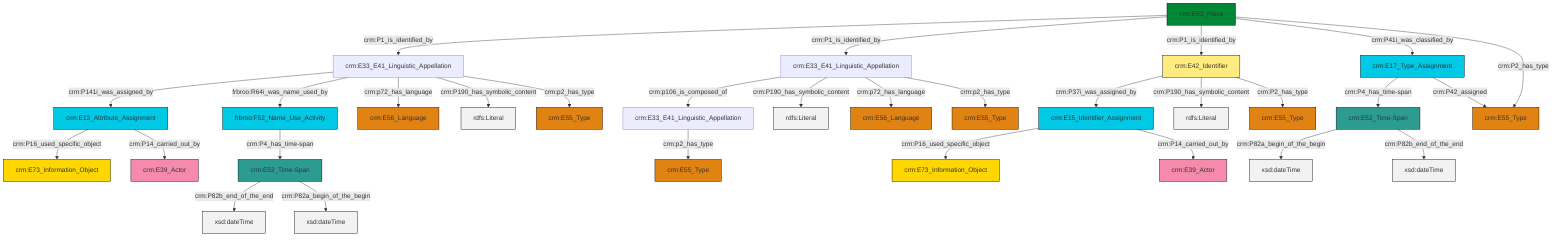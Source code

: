 graph TD
classDef Literal fill:#f2f2f2,stroke:#000000;
classDef CRM_Entity fill:#FFFFFF,stroke:#000000;
classDef Temporal_Entity fill:#00C9E6, stroke:#000000;
classDef Type fill:#E18312, stroke:#000000;
classDef Time-Span fill:#2C9C91, stroke:#000000;
classDef Appellation fill:#FFEB7F, stroke:#000000;
classDef Place fill:#008836, stroke:#000000;
classDef Persistent_Item fill:#B266B2, stroke:#000000;
classDef Conceptual_Object fill:#FFD700, stroke:#000000;
classDef Physical_Thing fill:#D2B48C, stroke:#000000;
classDef Actor fill:#f58aad, stroke:#000000;
classDef PC_Classes fill:#4ce600, stroke:#000000;
classDef Multi fill:#cccccc,stroke:#000000;

6["crm:E52_Time-Span"]:::Time-Span -->|crm:P82b_end_of_the_end| 7[xsd:dateTime]:::Literal
8["crm:E52_Time-Span"]:::Time-Span -->|crm:P82a_begin_of_the_begin| 9[xsd:dateTime]:::Literal
10["crm:E33_E41_Linguistic_Appellation"]:::Default -->|crm:p106_is_composed_of| 11["crm:E33_E41_Linguistic_Appellation"]:::Default
18["crm:E33_E41_Linguistic_Appellation"]:::Default -->|crm:P141i_was_assigned_by| 19["crm:E13_Attribute_Assignment"]:::Temporal_Entity
10["crm:E33_E41_Linguistic_Appellation"]:::Default -->|crm:P190_has_symbolic_content| 22[rdfs:Literal]:::Literal
23["crm:E17_Type_Assignment"]:::Temporal_Entity -->|crm:P4_has_time-span| 8["crm:E52_Time-Span"]:::Time-Span
11["crm:E33_E41_Linguistic_Appellation"]:::Default -->|crm:p2_has_type| 24["crm:E55_Type"]:::Type
19["crm:E13_Attribute_Assignment"]:::Temporal_Entity -->|crm:P16_used_specific_object| 14["crm:E73_Information_Object"]:::Conceptual_Object
28["crm:E42_Identifier"]:::Appellation -->|crm:P37i_was_assigned_by| 16["crm:E15_Identifier_Assignment"]:::Temporal_Entity
18["crm:E33_E41_Linguistic_Appellation"]:::Default -->|frbroo:R64i_was_name_used_by| 29["frbroo:F52_Name_Use_Activity"]:::Temporal_Entity
6["crm:E52_Time-Span"]:::Time-Span -->|crm:P82a_begin_of_the_begin| 30[xsd:dateTime]:::Literal
0["crm:E53_Place"]:::Place -->|crm:P1_is_identified_by| 18["crm:E33_E41_Linguistic_Appellation"]:::Default
18["crm:E33_E41_Linguistic_Appellation"]:::Default -->|crm:p72_has_language| 4["crm:E56_Language"]:::Type
0["crm:E53_Place"]:::Place -->|crm:P1_is_identified_by| 10["crm:E33_E41_Linguistic_Appellation"]:::Default
29["frbroo:F52_Name_Use_Activity"]:::Temporal_Entity -->|crm:P4_has_time-span| 6["crm:E52_Time-Span"]:::Time-Span
18["crm:E33_E41_Linguistic_Appellation"]:::Default -->|crm:P190_has_symbolic_content| 31[rdfs:Literal]:::Literal
28["crm:E42_Identifier"]:::Appellation -->|crm:P190_has_symbolic_content| 34[rdfs:Literal]:::Literal
28["crm:E42_Identifier"]:::Appellation -->|crm:P2_has_type| 32["crm:E55_Type"]:::Type
0["crm:E53_Place"]:::Place -->|crm:P1_is_identified_by| 28["crm:E42_Identifier"]:::Appellation
16["crm:E15_Identifier_Assignment"]:::Temporal_Entity -->|crm:P16_used_specific_object| 20["crm:E73_Information_Object"]:::Conceptual_Object
0["crm:E53_Place"]:::Place -->|crm:P41i_was_classified_by| 23["crm:E17_Type_Assignment"]:::Temporal_Entity
10["crm:E33_E41_Linguistic_Appellation"]:::Default -->|crm:p72_has_language| 38["crm:E56_Language"]:::Type
8["crm:E52_Time-Span"]:::Time-Span -->|crm:P82b_end_of_the_end| 45[xsd:dateTime]:::Literal
23["crm:E17_Type_Assignment"]:::Temporal_Entity -->|crm:P42_assigned| 43["crm:E55_Type"]:::Type
18["crm:E33_E41_Linguistic_Appellation"]:::Default -->|crm:p2_has_type| 46["crm:E55_Type"]:::Type
10["crm:E33_E41_Linguistic_Appellation"]:::Default -->|crm:p2_has_type| 12["crm:E55_Type"]:::Type
0["crm:E53_Place"]:::Place -->|crm:P2_has_type| 43["crm:E55_Type"]:::Type
19["crm:E13_Attribute_Assignment"]:::Temporal_Entity -->|crm:P14_carried_out_by| 48["crm:E39_Actor"]:::Actor
16["crm:E15_Identifier_Assignment"]:::Temporal_Entity -->|crm:P14_carried_out_by| 2["crm:E39_Actor"]:::Actor